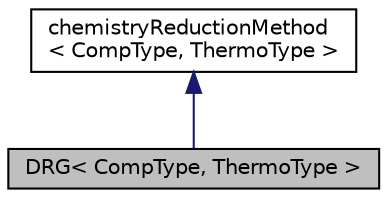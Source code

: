 digraph "DRG&lt; CompType, ThermoType &gt;"
{
  bgcolor="transparent";
  edge [fontname="Helvetica",fontsize="10",labelfontname="Helvetica",labelfontsize="10"];
  node [fontname="Helvetica",fontsize="10",shape=record];
  Node0 [label="DRG\< CompType, ThermoType \>",height=0.2,width=0.4,color="black", fillcolor="grey75", style="filled", fontcolor="black"];
  Node1 -> Node0 [dir="back",color="midnightblue",fontsize="10",style="solid",fontname="Helvetica"];
  Node1 [label="chemistryReductionMethod\l\< CompType, ThermoType \>",height=0.2,width=0.4,color="black",URL="$a31069.html",tooltip="An abstract class for methods of chemical mechanism reduction. "];
}
